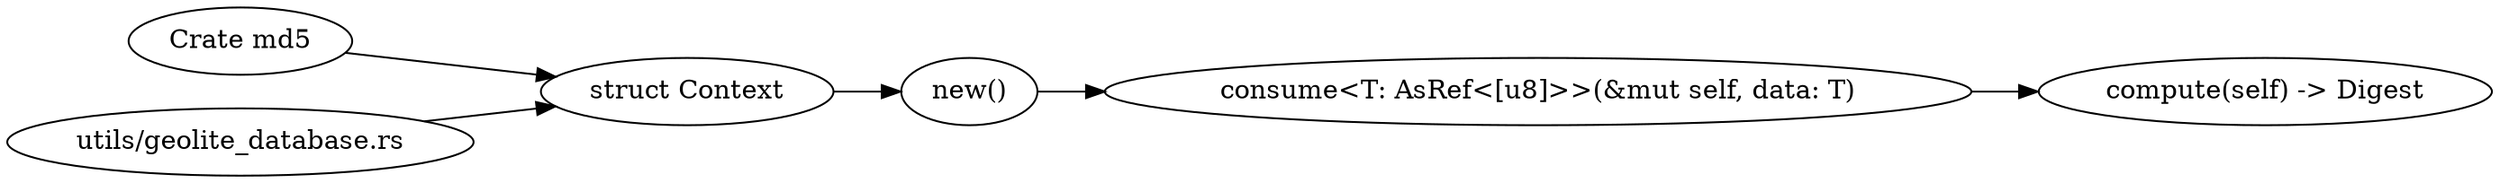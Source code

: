digraph {
    graph [ 
        rankdir=LR,
    ]
    "md5" [label="Crate md5"]
    "Content" [label="struct Context"]
    "md5" -> "Content" -> "new()" -> "consume<T: AsRef<[u8]>>(&mut self, data: T)" -> "compute(self) -> Digest"
    "utils/geolite_database.rs" -> "Content"
}